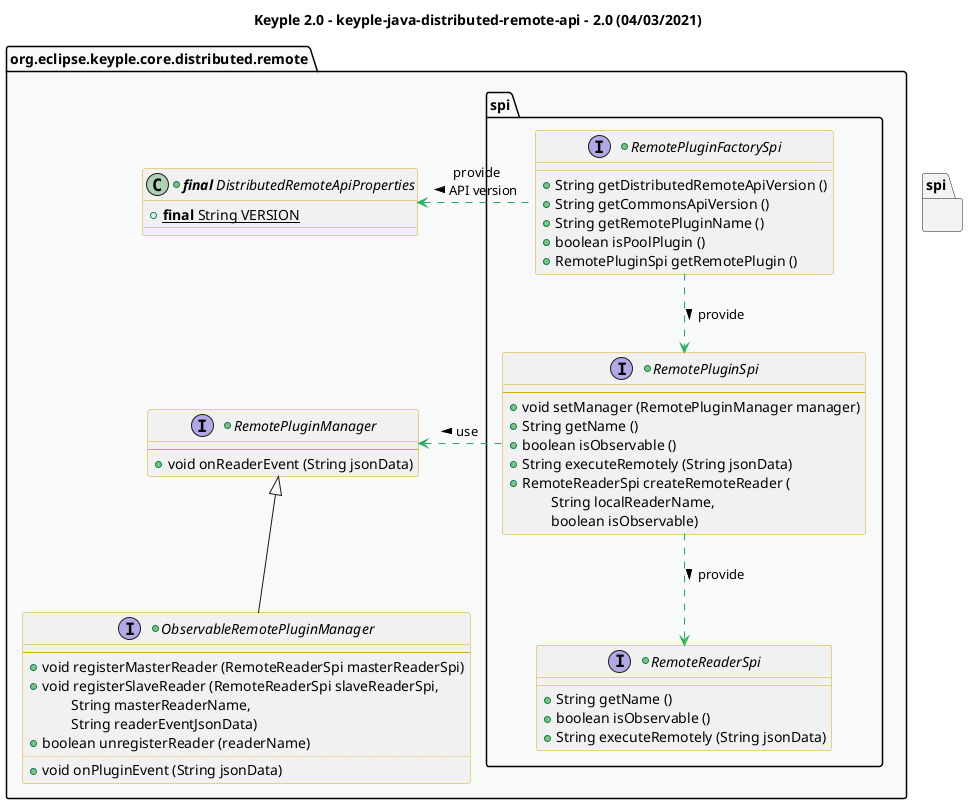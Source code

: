 @startuml
title
    Keyple 2.0 - keyple-java-distributed-remote-api - 2.0 (04/03/2021)
end title

' == THEME ==

'Couleurs issues de : https://htmlcolorcodes.com/fr/tableau-de-couleur/tableau-de-couleur-design-plat/
!define C_GREY1 F8F9F9
!define C_GREY2 F2F3F4
!define C_GREY3 E5E7E9
!define C_GREY4 D7DBDD
!define C_GREY5 CACFD2
!define C_GREY6 BDC3C7
!define C_LINK 3498DB
!define C_USE 27AE60

skinparam Shadowing false
skinparam ClassFontStyle italic
skinparam ClassBorderColor #D4AC0D
skinparam stereotypeABorderColor #A9DCDF
skinparam stereotypeIBorderColor #B4A7E5
skinparam stereotypeCBorderColor #ADD1B2
skinparam stereotypeEBorderColor #EB93DF
' Red
skinparam ClassBackgroundColor<<red>> #FDEDEC
skinparam ClassBorderColor<<red>> #E74C3C
hide <<red>> stereotype
' Purple
skinparam ClassBackgroundColor<<purple>> #F4ECF7
skinparam ClassBorderColor<<purple>> #8E44AD
hide <<purple>> stereotype
' blue
skinparam ClassBackgroundColor<<blue>> #EBF5FB
skinparam ClassBorderColor<<blue>> #3498DB
hide <<blue>> stereotype
' Green
skinparam ClassBackgroundColor<<green>> #E9F7EF
skinparam ClassBorderColor<<green>> #27AE60
hide <<green>> stereotype
' Grey
skinparam ClassBackgroundColor<<grey>> #EAECEE
skinparam ClassBorderColor<<grey>> #2C3E50
hide <<grey>> stereotype

' == CONTENT ==

package "org.eclipse.keyple.core.distributed.remote" as api {
    +class "**final** DistributedRemoteApiProperties" as ApiProperties {
        +{static} **final** String VERSION
    }
    +interface RemotePluginManager {
        --
        +void onReaderEvent (String jsonData)
    }
    +interface ObservableRemotePluginManager extends RemotePluginManager {
        --
        +void registerMasterReader (RemoteReaderSpi masterReaderSpi)
        +void registerSlaveReader (RemoteReaderSpi slaveReaderSpi,
            \tString masterReaderName,
            \tString readerEventJsonData)
        +boolean unregisterReader (readerName)
        ..
        +void onPluginEvent (String jsonData)
    }
    package spi {
        +interface RemoteReaderSpi {
            +String getName ()
            +boolean isObservable ()
            +String executeRemotely (String jsonData)
        }
        +interface RemotePluginSpi {
            --
            +void setManager (RemotePluginManager manager)
            +String getName ()
            +boolean isObservable ()
            +String executeRemotely (String jsonData)
            +RemoteReaderSpi createRemoteReader (
                \tString localReaderName,
                \tboolean isObservable)
        }
        +interface RemotePluginFactorySpi {
            +String getDistributedRemoteApiVersion ()
            +String getCommonsApiVersion ()
            +String getRemotePluginName ()
            +boolean isPoolPlugin ()
            +RemotePluginSpi getRemotePlugin ()
        }
    }
}

' Associations

RemotePluginFactorySpi .left.> ApiProperties #C_USE : provide\nAPI version <
RemotePluginFactorySpi ..> RemotePluginSpi #C_USE : provide >

RemotePluginSpi ..> RemoteReaderSpi #C_USE : provide >
RemotePluginSpi .left.> RemotePluginManager #C_USE : use >

' == LAYOUT ==

'ObservableRemotePluginSpi -[hidden]- RemoteReaderSpi

' == STYLE ==

package api #C_GREY1 {}
package spi #C_GREY2 {}

@enduml